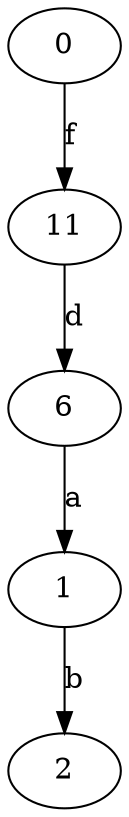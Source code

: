strict digraph  {
0;
1;
2;
6;
11;
0 -> 11  [label=f];
1 -> 2  [label=b];
6 -> 1  [label=a];
11 -> 6  [label=d];
}
